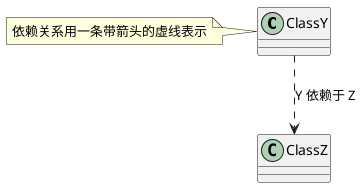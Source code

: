@startuml
/'
依赖关系 : 用一条带箭头的虚线表示
    它描述一个对象在运行期会使用到另一个对象的关系
    与关联关系不同的是，依赖关系是一种临时性的关系
    它通常都是在运行期产生，并且随着运行场景的不同，依赖关系也d可能发生变化
    Y依赖于Z

    Y对象保存了Z对象的实例，但Y对象对Z对象没有操作，关联关系
    
    如果Y对象某个场景使用了Z对象的属性或者方法，Y依赖于Z
    依赖关系也有单向依赖和双向依赖之分
    双向依赖是一种非常不好的结构，应该保持单向依赖
'/
ClassY ..> ClassZ : Y 依赖于 Z
note left of ClassY :依赖关系用一条带箭头的虚线表示 

@enduml

